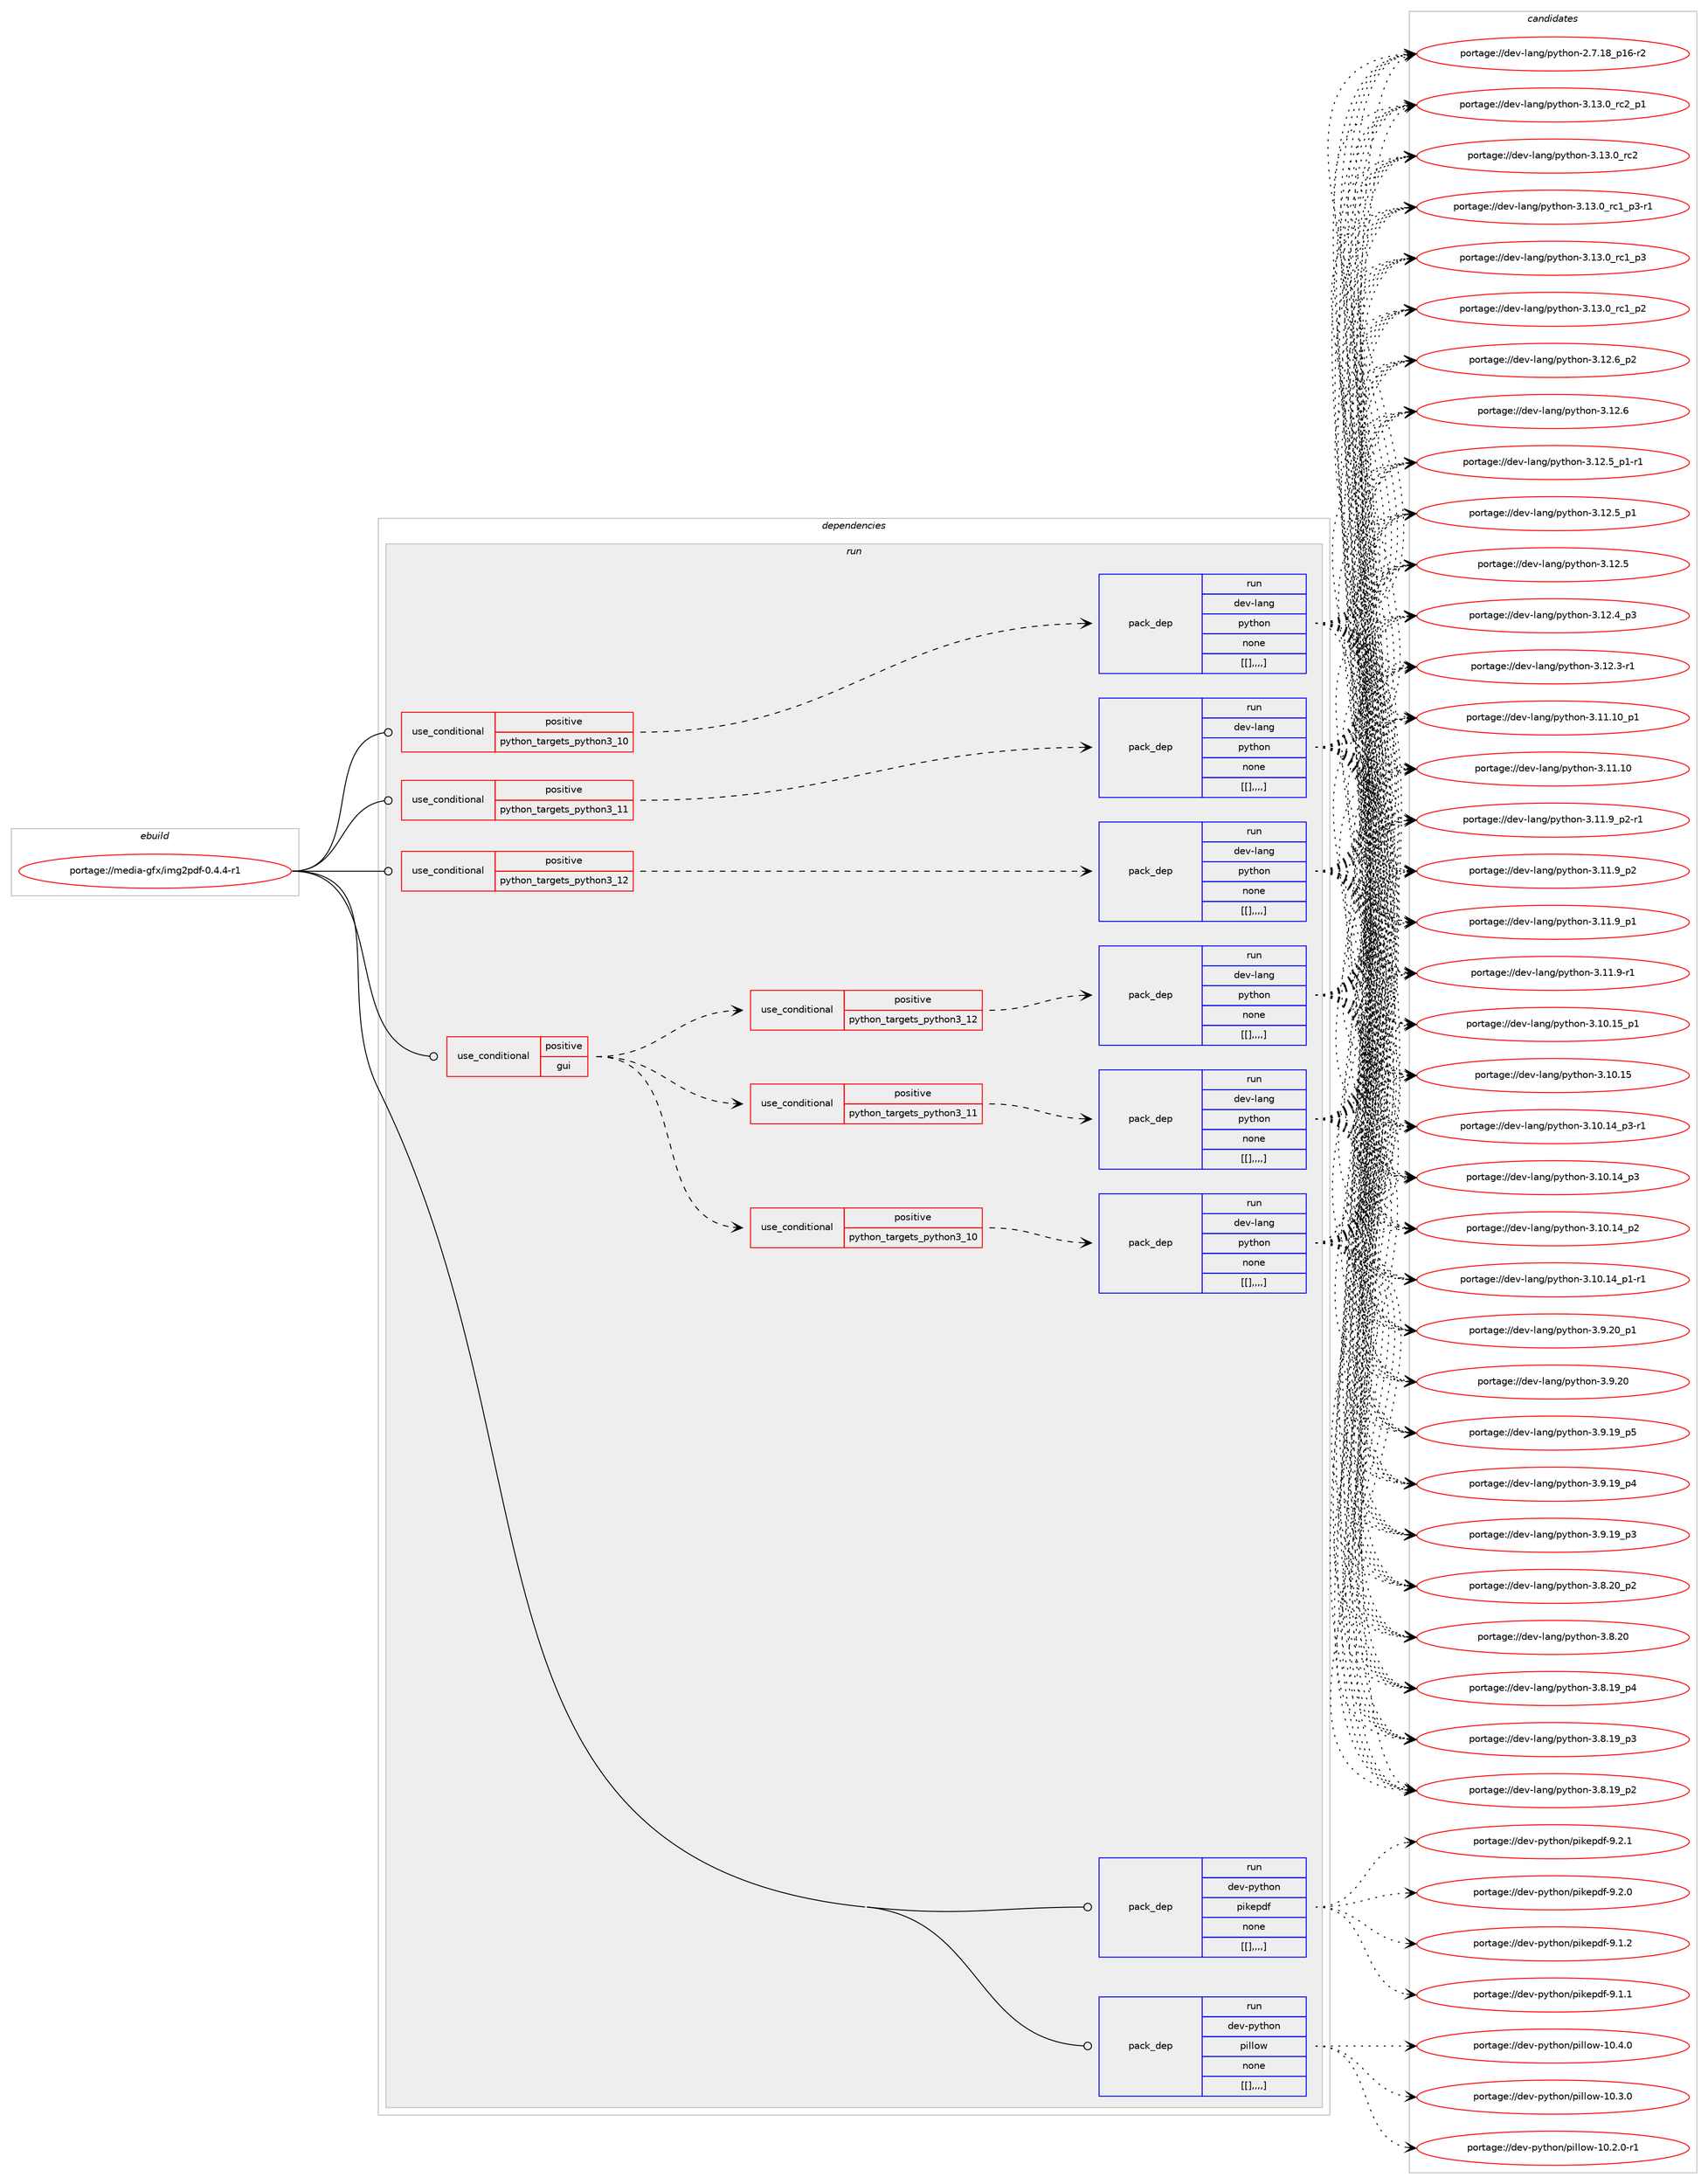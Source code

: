 digraph prolog {

# *************
# Graph options
# *************

newrank=true;
concentrate=true;
compound=true;
graph [rankdir=LR,fontname=Helvetica,fontsize=10,ranksep=1.5];#, ranksep=2.5, nodesep=0.2];
edge  [arrowhead=vee];
node  [fontname=Helvetica,fontsize=10];

# **********
# The ebuild
# **********

subgraph cluster_leftcol {
color=gray;
label=<<i>ebuild</i>>;
id [label="portage://media-gfx/img2pdf-0.4.4-r1", color=red, width=4, href="../media-gfx/img2pdf-0.4.4-r1.svg"];
}

# ****************
# The dependencies
# ****************

subgraph cluster_midcol {
color=gray;
label=<<i>dependencies</i>>;
subgraph cluster_compile {
fillcolor="#eeeeee";
style=filled;
label=<<i>compile</i>>;
}
subgraph cluster_compileandrun {
fillcolor="#eeeeee";
style=filled;
label=<<i>compile and run</i>>;
}
subgraph cluster_run {
fillcolor="#eeeeee";
style=filled;
label=<<i>run</i>>;
subgraph cond76878 {
dependency300859 [label=<<TABLE BORDER="0" CELLBORDER="1" CELLSPACING="0" CELLPADDING="4"><TR><TD ROWSPAN="3" CELLPADDING="10">use_conditional</TD></TR><TR><TD>positive</TD></TR><TR><TD>gui</TD></TR></TABLE>>, shape=none, color=red];
subgraph cond76879 {
dependency300860 [label=<<TABLE BORDER="0" CELLBORDER="1" CELLSPACING="0" CELLPADDING="4"><TR><TD ROWSPAN="3" CELLPADDING="10">use_conditional</TD></TR><TR><TD>positive</TD></TR><TR><TD>python_targets_python3_10</TD></TR></TABLE>>, shape=none, color=red];
subgraph pack221610 {
dependency300861 [label=<<TABLE BORDER="0" CELLBORDER="1" CELLSPACING="0" CELLPADDING="4" WIDTH="220"><TR><TD ROWSPAN="6" CELLPADDING="30">pack_dep</TD></TR><TR><TD WIDTH="110">run</TD></TR><TR><TD>dev-lang</TD></TR><TR><TD>python</TD></TR><TR><TD>none</TD></TR><TR><TD>[[],,,,]</TD></TR></TABLE>>, shape=none, color=blue];
}
dependency300860:e -> dependency300861:w [weight=20,style="dashed",arrowhead="vee"];
}
dependency300859:e -> dependency300860:w [weight=20,style="dashed",arrowhead="vee"];
subgraph cond76880 {
dependency300862 [label=<<TABLE BORDER="0" CELLBORDER="1" CELLSPACING="0" CELLPADDING="4"><TR><TD ROWSPAN="3" CELLPADDING="10">use_conditional</TD></TR><TR><TD>positive</TD></TR><TR><TD>python_targets_python3_11</TD></TR></TABLE>>, shape=none, color=red];
subgraph pack221611 {
dependency300863 [label=<<TABLE BORDER="0" CELLBORDER="1" CELLSPACING="0" CELLPADDING="4" WIDTH="220"><TR><TD ROWSPAN="6" CELLPADDING="30">pack_dep</TD></TR><TR><TD WIDTH="110">run</TD></TR><TR><TD>dev-lang</TD></TR><TR><TD>python</TD></TR><TR><TD>none</TD></TR><TR><TD>[[],,,,]</TD></TR></TABLE>>, shape=none, color=blue];
}
dependency300862:e -> dependency300863:w [weight=20,style="dashed",arrowhead="vee"];
}
dependency300859:e -> dependency300862:w [weight=20,style="dashed",arrowhead="vee"];
subgraph cond76881 {
dependency300864 [label=<<TABLE BORDER="0" CELLBORDER="1" CELLSPACING="0" CELLPADDING="4"><TR><TD ROWSPAN="3" CELLPADDING="10">use_conditional</TD></TR><TR><TD>positive</TD></TR><TR><TD>python_targets_python3_12</TD></TR></TABLE>>, shape=none, color=red];
subgraph pack221612 {
dependency300865 [label=<<TABLE BORDER="0" CELLBORDER="1" CELLSPACING="0" CELLPADDING="4" WIDTH="220"><TR><TD ROWSPAN="6" CELLPADDING="30">pack_dep</TD></TR><TR><TD WIDTH="110">run</TD></TR><TR><TD>dev-lang</TD></TR><TR><TD>python</TD></TR><TR><TD>none</TD></TR><TR><TD>[[],,,,]</TD></TR></TABLE>>, shape=none, color=blue];
}
dependency300864:e -> dependency300865:w [weight=20,style="dashed",arrowhead="vee"];
}
dependency300859:e -> dependency300864:w [weight=20,style="dashed",arrowhead="vee"];
}
id:e -> dependency300859:w [weight=20,style="solid",arrowhead="odot"];
subgraph cond76882 {
dependency300866 [label=<<TABLE BORDER="0" CELLBORDER="1" CELLSPACING="0" CELLPADDING="4"><TR><TD ROWSPAN="3" CELLPADDING="10">use_conditional</TD></TR><TR><TD>positive</TD></TR><TR><TD>python_targets_python3_10</TD></TR></TABLE>>, shape=none, color=red];
subgraph pack221613 {
dependency300867 [label=<<TABLE BORDER="0" CELLBORDER="1" CELLSPACING="0" CELLPADDING="4" WIDTH="220"><TR><TD ROWSPAN="6" CELLPADDING="30">pack_dep</TD></TR><TR><TD WIDTH="110">run</TD></TR><TR><TD>dev-lang</TD></TR><TR><TD>python</TD></TR><TR><TD>none</TD></TR><TR><TD>[[],,,,]</TD></TR></TABLE>>, shape=none, color=blue];
}
dependency300866:e -> dependency300867:w [weight=20,style="dashed",arrowhead="vee"];
}
id:e -> dependency300866:w [weight=20,style="solid",arrowhead="odot"];
subgraph cond76883 {
dependency300868 [label=<<TABLE BORDER="0" CELLBORDER="1" CELLSPACING="0" CELLPADDING="4"><TR><TD ROWSPAN="3" CELLPADDING="10">use_conditional</TD></TR><TR><TD>positive</TD></TR><TR><TD>python_targets_python3_11</TD></TR></TABLE>>, shape=none, color=red];
subgraph pack221614 {
dependency300869 [label=<<TABLE BORDER="0" CELLBORDER="1" CELLSPACING="0" CELLPADDING="4" WIDTH="220"><TR><TD ROWSPAN="6" CELLPADDING="30">pack_dep</TD></TR><TR><TD WIDTH="110">run</TD></TR><TR><TD>dev-lang</TD></TR><TR><TD>python</TD></TR><TR><TD>none</TD></TR><TR><TD>[[],,,,]</TD></TR></TABLE>>, shape=none, color=blue];
}
dependency300868:e -> dependency300869:w [weight=20,style="dashed",arrowhead="vee"];
}
id:e -> dependency300868:w [weight=20,style="solid",arrowhead="odot"];
subgraph cond76884 {
dependency300870 [label=<<TABLE BORDER="0" CELLBORDER="1" CELLSPACING="0" CELLPADDING="4"><TR><TD ROWSPAN="3" CELLPADDING="10">use_conditional</TD></TR><TR><TD>positive</TD></TR><TR><TD>python_targets_python3_12</TD></TR></TABLE>>, shape=none, color=red];
subgraph pack221615 {
dependency300871 [label=<<TABLE BORDER="0" CELLBORDER="1" CELLSPACING="0" CELLPADDING="4" WIDTH="220"><TR><TD ROWSPAN="6" CELLPADDING="30">pack_dep</TD></TR><TR><TD WIDTH="110">run</TD></TR><TR><TD>dev-lang</TD></TR><TR><TD>python</TD></TR><TR><TD>none</TD></TR><TR><TD>[[],,,,]</TD></TR></TABLE>>, shape=none, color=blue];
}
dependency300870:e -> dependency300871:w [weight=20,style="dashed",arrowhead="vee"];
}
id:e -> dependency300870:w [weight=20,style="solid",arrowhead="odot"];
subgraph pack221616 {
dependency300872 [label=<<TABLE BORDER="0" CELLBORDER="1" CELLSPACING="0" CELLPADDING="4" WIDTH="220"><TR><TD ROWSPAN="6" CELLPADDING="30">pack_dep</TD></TR><TR><TD WIDTH="110">run</TD></TR><TR><TD>dev-python</TD></TR><TR><TD>pikepdf</TD></TR><TR><TD>none</TD></TR><TR><TD>[[],,,,]</TD></TR></TABLE>>, shape=none, color=blue];
}
id:e -> dependency300872:w [weight=20,style="solid",arrowhead="odot"];
subgraph pack221617 {
dependency300873 [label=<<TABLE BORDER="0" CELLBORDER="1" CELLSPACING="0" CELLPADDING="4" WIDTH="220"><TR><TD ROWSPAN="6" CELLPADDING="30">pack_dep</TD></TR><TR><TD WIDTH="110">run</TD></TR><TR><TD>dev-python</TD></TR><TR><TD>pillow</TD></TR><TR><TD>none</TD></TR><TR><TD>[[],,,,]</TD></TR></TABLE>>, shape=none, color=blue];
}
id:e -> dependency300873:w [weight=20,style="solid",arrowhead="odot"];
}
}

# **************
# The candidates
# **************

subgraph cluster_choices {
rank=same;
color=gray;
label=<<i>candidates</i>>;

subgraph choice221610 {
color=black;
nodesep=1;
choice100101118451089711010347112121116104111110455146495146489511499509511249 [label="portage://dev-lang/python-3.13.0_rc2_p1", color=red, width=4,href="../dev-lang/python-3.13.0_rc2_p1.svg"];
choice10010111845108971101034711212111610411111045514649514648951149950 [label="portage://dev-lang/python-3.13.0_rc2", color=red, width=4,href="../dev-lang/python-3.13.0_rc2.svg"];
choice1001011184510897110103471121211161041111104551464951464895114994995112514511449 [label="portage://dev-lang/python-3.13.0_rc1_p3-r1", color=red, width=4,href="../dev-lang/python-3.13.0_rc1_p3-r1.svg"];
choice100101118451089711010347112121116104111110455146495146489511499499511251 [label="portage://dev-lang/python-3.13.0_rc1_p3", color=red, width=4,href="../dev-lang/python-3.13.0_rc1_p3.svg"];
choice100101118451089711010347112121116104111110455146495146489511499499511250 [label="portage://dev-lang/python-3.13.0_rc1_p2", color=red, width=4,href="../dev-lang/python-3.13.0_rc1_p2.svg"];
choice100101118451089711010347112121116104111110455146495046549511250 [label="portage://dev-lang/python-3.12.6_p2", color=red, width=4,href="../dev-lang/python-3.12.6_p2.svg"];
choice10010111845108971101034711212111610411111045514649504654 [label="portage://dev-lang/python-3.12.6", color=red, width=4,href="../dev-lang/python-3.12.6.svg"];
choice1001011184510897110103471121211161041111104551464950465395112494511449 [label="portage://dev-lang/python-3.12.5_p1-r1", color=red, width=4,href="../dev-lang/python-3.12.5_p1-r1.svg"];
choice100101118451089711010347112121116104111110455146495046539511249 [label="portage://dev-lang/python-3.12.5_p1", color=red, width=4,href="../dev-lang/python-3.12.5_p1.svg"];
choice10010111845108971101034711212111610411111045514649504653 [label="portage://dev-lang/python-3.12.5", color=red, width=4,href="../dev-lang/python-3.12.5.svg"];
choice100101118451089711010347112121116104111110455146495046529511251 [label="portage://dev-lang/python-3.12.4_p3", color=red, width=4,href="../dev-lang/python-3.12.4_p3.svg"];
choice100101118451089711010347112121116104111110455146495046514511449 [label="portage://dev-lang/python-3.12.3-r1", color=red, width=4,href="../dev-lang/python-3.12.3-r1.svg"];
choice10010111845108971101034711212111610411111045514649494649489511249 [label="portage://dev-lang/python-3.11.10_p1", color=red, width=4,href="../dev-lang/python-3.11.10_p1.svg"];
choice1001011184510897110103471121211161041111104551464949464948 [label="portage://dev-lang/python-3.11.10", color=red, width=4,href="../dev-lang/python-3.11.10.svg"];
choice1001011184510897110103471121211161041111104551464949465795112504511449 [label="portage://dev-lang/python-3.11.9_p2-r1", color=red, width=4,href="../dev-lang/python-3.11.9_p2-r1.svg"];
choice100101118451089711010347112121116104111110455146494946579511250 [label="portage://dev-lang/python-3.11.9_p2", color=red, width=4,href="../dev-lang/python-3.11.9_p2.svg"];
choice100101118451089711010347112121116104111110455146494946579511249 [label="portage://dev-lang/python-3.11.9_p1", color=red, width=4,href="../dev-lang/python-3.11.9_p1.svg"];
choice100101118451089711010347112121116104111110455146494946574511449 [label="portage://dev-lang/python-3.11.9-r1", color=red, width=4,href="../dev-lang/python-3.11.9-r1.svg"];
choice10010111845108971101034711212111610411111045514649484649539511249 [label="portage://dev-lang/python-3.10.15_p1", color=red, width=4,href="../dev-lang/python-3.10.15_p1.svg"];
choice1001011184510897110103471121211161041111104551464948464953 [label="portage://dev-lang/python-3.10.15", color=red, width=4,href="../dev-lang/python-3.10.15.svg"];
choice100101118451089711010347112121116104111110455146494846495295112514511449 [label="portage://dev-lang/python-3.10.14_p3-r1", color=red, width=4,href="../dev-lang/python-3.10.14_p3-r1.svg"];
choice10010111845108971101034711212111610411111045514649484649529511251 [label="portage://dev-lang/python-3.10.14_p3", color=red, width=4,href="../dev-lang/python-3.10.14_p3.svg"];
choice10010111845108971101034711212111610411111045514649484649529511250 [label="portage://dev-lang/python-3.10.14_p2", color=red, width=4,href="../dev-lang/python-3.10.14_p2.svg"];
choice100101118451089711010347112121116104111110455146494846495295112494511449 [label="portage://dev-lang/python-3.10.14_p1-r1", color=red, width=4,href="../dev-lang/python-3.10.14_p1-r1.svg"];
choice100101118451089711010347112121116104111110455146574650489511249 [label="portage://dev-lang/python-3.9.20_p1", color=red, width=4,href="../dev-lang/python-3.9.20_p1.svg"];
choice10010111845108971101034711212111610411111045514657465048 [label="portage://dev-lang/python-3.9.20", color=red, width=4,href="../dev-lang/python-3.9.20.svg"];
choice100101118451089711010347112121116104111110455146574649579511253 [label="portage://dev-lang/python-3.9.19_p5", color=red, width=4,href="../dev-lang/python-3.9.19_p5.svg"];
choice100101118451089711010347112121116104111110455146574649579511252 [label="portage://dev-lang/python-3.9.19_p4", color=red, width=4,href="../dev-lang/python-3.9.19_p4.svg"];
choice100101118451089711010347112121116104111110455146574649579511251 [label="portage://dev-lang/python-3.9.19_p3", color=red, width=4,href="../dev-lang/python-3.9.19_p3.svg"];
choice100101118451089711010347112121116104111110455146564650489511250 [label="portage://dev-lang/python-3.8.20_p2", color=red, width=4,href="../dev-lang/python-3.8.20_p2.svg"];
choice10010111845108971101034711212111610411111045514656465048 [label="portage://dev-lang/python-3.8.20", color=red, width=4,href="../dev-lang/python-3.8.20.svg"];
choice100101118451089711010347112121116104111110455146564649579511252 [label="portage://dev-lang/python-3.8.19_p4", color=red, width=4,href="../dev-lang/python-3.8.19_p4.svg"];
choice100101118451089711010347112121116104111110455146564649579511251 [label="portage://dev-lang/python-3.8.19_p3", color=red, width=4,href="../dev-lang/python-3.8.19_p3.svg"];
choice100101118451089711010347112121116104111110455146564649579511250 [label="portage://dev-lang/python-3.8.19_p2", color=red, width=4,href="../dev-lang/python-3.8.19_p2.svg"];
choice100101118451089711010347112121116104111110455046554649569511249544511450 [label="portage://dev-lang/python-2.7.18_p16-r2", color=red, width=4,href="../dev-lang/python-2.7.18_p16-r2.svg"];
dependency300861:e -> choice100101118451089711010347112121116104111110455146495146489511499509511249:w [style=dotted,weight="100"];
dependency300861:e -> choice10010111845108971101034711212111610411111045514649514648951149950:w [style=dotted,weight="100"];
dependency300861:e -> choice1001011184510897110103471121211161041111104551464951464895114994995112514511449:w [style=dotted,weight="100"];
dependency300861:e -> choice100101118451089711010347112121116104111110455146495146489511499499511251:w [style=dotted,weight="100"];
dependency300861:e -> choice100101118451089711010347112121116104111110455146495146489511499499511250:w [style=dotted,weight="100"];
dependency300861:e -> choice100101118451089711010347112121116104111110455146495046549511250:w [style=dotted,weight="100"];
dependency300861:e -> choice10010111845108971101034711212111610411111045514649504654:w [style=dotted,weight="100"];
dependency300861:e -> choice1001011184510897110103471121211161041111104551464950465395112494511449:w [style=dotted,weight="100"];
dependency300861:e -> choice100101118451089711010347112121116104111110455146495046539511249:w [style=dotted,weight="100"];
dependency300861:e -> choice10010111845108971101034711212111610411111045514649504653:w [style=dotted,weight="100"];
dependency300861:e -> choice100101118451089711010347112121116104111110455146495046529511251:w [style=dotted,weight="100"];
dependency300861:e -> choice100101118451089711010347112121116104111110455146495046514511449:w [style=dotted,weight="100"];
dependency300861:e -> choice10010111845108971101034711212111610411111045514649494649489511249:w [style=dotted,weight="100"];
dependency300861:e -> choice1001011184510897110103471121211161041111104551464949464948:w [style=dotted,weight="100"];
dependency300861:e -> choice1001011184510897110103471121211161041111104551464949465795112504511449:w [style=dotted,weight="100"];
dependency300861:e -> choice100101118451089711010347112121116104111110455146494946579511250:w [style=dotted,weight="100"];
dependency300861:e -> choice100101118451089711010347112121116104111110455146494946579511249:w [style=dotted,weight="100"];
dependency300861:e -> choice100101118451089711010347112121116104111110455146494946574511449:w [style=dotted,weight="100"];
dependency300861:e -> choice10010111845108971101034711212111610411111045514649484649539511249:w [style=dotted,weight="100"];
dependency300861:e -> choice1001011184510897110103471121211161041111104551464948464953:w [style=dotted,weight="100"];
dependency300861:e -> choice100101118451089711010347112121116104111110455146494846495295112514511449:w [style=dotted,weight="100"];
dependency300861:e -> choice10010111845108971101034711212111610411111045514649484649529511251:w [style=dotted,weight="100"];
dependency300861:e -> choice10010111845108971101034711212111610411111045514649484649529511250:w [style=dotted,weight="100"];
dependency300861:e -> choice100101118451089711010347112121116104111110455146494846495295112494511449:w [style=dotted,weight="100"];
dependency300861:e -> choice100101118451089711010347112121116104111110455146574650489511249:w [style=dotted,weight="100"];
dependency300861:e -> choice10010111845108971101034711212111610411111045514657465048:w [style=dotted,weight="100"];
dependency300861:e -> choice100101118451089711010347112121116104111110455146574649579511253:w [style=dotted,weight="100"];
dependency300861:e -> choice100101118451089711010347112121116104111110455146574649579511252:w [style=dotted,weight="100"];
dependency300861:e -> choice100101118451089711010347112121116104111110455146574649579511251:w [style=dotted,weight="100"];
dependency300861:e -> choice100101118451089711010347112121116104111110455146564650489511250:w [style=dotted,weight="100"];
dependency300861:e -> choice10010111845108971101034711212111610411111045514656465048:w [style=dotted,weight="100"];
dependency300861:e -> choice100101118451089711010347112121116104111110455146564649579511252:w [style=dotted,weight="100"];
dependency300861:e -> choice100101118451089711010347112121116104111110455146564649579511251:w [style=dotted,weight="100"];
dependency300861:e -> choice100101118451089711010347112121116104111110455146564649579511250:w [style=dotted,weight="100"];
dependency300861:e -> choice100101118451089711010347112121116104111110455046554649569511249544511450:w [style=dotted,weight="100"];
}
subgraph choice221611 {
color=black;
nodesep=1;
choice100101118451089711010347112121116104111110455146495146489511499509511249 [label="portage://dev-lang/python-3.13.0_rc2_p1", color=red, width=4,href="../dev-lang/python-3.13.0_rc2_p1.svg"];
choice10010111845108971101034711212111610411111045514649514648951149950 [label="portage://dev-lang/python-3.13.0_rc2", color=red, width=4,href="../dev-lang/python-3.13.0_rc2.svg"];
choice1001011184510897110103471121211161041111104551464951464895114994995112514511449 [label="portage://dev-lang/python-3.13.0_rc1_p3-r1", color=red, width=4,href="../dev-lang/python-3.13.0_rc1_p3-r1.svg"];
choice100101118451089711010347112121116104111110455146495146489511499499511251 [label="portage://dev-lang/python-3.13.0_rc1_p3", color=red, width=4,href="../dev-lang/python-3.13.0_rc1_p3.svg"];
choice100101118451089711010347112121116104111110455146495146489511499499511250 [label="portage://dev-lang/python-3.13.0_rc1_p2", color=red, width=4,href="../dev-lang/python-3.13.0_rc1_p2.svg"];
choice100101118451089711010347112121116104111110455146495046549511250 [label="portage://dev-lang/python-3.12.6_p2", color=red, width=4,href="../dev-lang/python-3.12.6_p2.svg"];
choice10010111845108971101034711212111610411111045514649504654 [label="portage://dev-lang/python-3.12.6", color=red, width=4,href="../dev-lang/python-3.12.6.svg"];
choice1001011184510897110103471121211161041111104551464950465395112494511449 [label="portage://dev-lang/python-3.12.5_p1-r1", color=red, width=4,href="../dev-lang/python-3.12.5_p1-r1.svg"];
choice100101118451089711010347112121116104111110455146495046539511249 [label="portage://dev-lang/python-3.12.5_p1", color=red, width=4,href="../dev-lang/python-3.12.5_p1.svg"];
choice10010111845108971101034711212111610411111045514649504653 [label="portage://dev-lang/python-3.12.5", color=red, width=4,href="../dev-lang/python-3.12.5.svg"];
choice100101118451089711010347112121116104111110455146495046529511251 [label="portage://dev-lang/python-3.12.4_p3", color=red, width=4,href="../dev-lang/python-3.12.4_p3.svg"];
choice100101118451089711010347112121116104111110455146495046514511449 [label="portage://dev-lang/python-3.12.3-r1", color=red, width=4,href="../dev-lang/python-3.12.3-r1.svg"];
choice10010111845108971101034711212111610411111045514649494649489511249 [label="portage://dev-lang/python-3.11.10_p1", color=red, width=4,href="../dev-lang/python-3.11.10_p1.svg"];
choice1001011184510897110103471121211161041111104551464949464948 [label="portage://dev-lang/python-3.11.10", color=red, width=4,href="../dev-lang/python-3.11.10.svg"];
choice1001011184510897110103471121211161041111104551464949465795112504511449 [label="portage://dev-lang/python-3.11.9_p2-r1", color=red, width=4,href="../dev-lang/python-3.11.9_p2-r1.svg"];
choice100101118451089711010347112121116104111110455146494946579511250 [label="portage://dev-lang/python-3.11.9_p2", color=red, width=4,href="../dev-lang/python-3.11.9_p2.svg"];
choice100101118451089711010347112121116104111110455146494946579511249 [label="portage://dev-lang/python-3.11.9_p1", color=red, width=4,href="../dev-lang/python-3.11.9_p1.svg"];
choice100101118451089711010347112121116104111110455146494946574511449 [label="portage://dev-lang/python-3.11.9-r1", color=red, width=4,href="../dev-lang/python-3.11.9-r1.svg"];
choice10010111845108971101034711212111610411111045514649484649539511249 [label="portage://dev-lang/python-3.10.15_p1", color=red, width=4,href="../dev-lang/python-3.10.15_p1.svg"];
choice1001011184510897110103471121211161041111104551464948464953 [label="portage://dev-lang/python-3.10.15", color=red, width=4,href="../dev-lang/python-3.10.15.svg"];
choice100101118451089711010347112121116104111110455146494846495295112514511449 [label="portage://dev-lang/python-3.10.14_p3-r1", color=red, width=4,href="../dev-lang/python-3.10.14_p3-r1.svg"];
choice10010111845108971101034711212111610411111045514649484649529511251 [label="portage://dev-lang/python-3.10.14_p3", color=red, width=4,href="../dev-lang/python-3.10.14_p3.svg"];
choice10010111845108971101034711212111610411111045514649484649529511250 [label="portage://dev-lang/python-3.10.14_p2", color=red, width=4,href="../dev-lang/python-3.10.14_p2.svg"];
choice100101118451089711010347112121116104111110455146494846495295112494511449 [label="portage://dev-lang/python-3.10.14_p1-r1", color=red, width=4,href="../dev-lang/python-3.10.14_p1-r1.svg"];
choice100101118451089711010347112121116104111110455146574650489511249 [label="portage://dev-lang/python-3.9.20_p1", color=red, width=4,href="../dev-lang/python-3.9.20_p1.svg"];
choice10010111845108971101034711212111610411111045514657465048 [label="portage://dev-lang/python-3.9.20", color=red, width=4,href="../dev-lang/python-3.9.20.svg"];
choice100101118451089711010347112121116104111110455146574649579511253 [label="portage://dev-lang/python-3.9.19_p5", color=red, width=4,href="../dev-lang/python-3.9.19_p5.svg"];
choice100101118451089711010347112121116104111110455146574649579511252 [label="portage://dev-lang/python-3.9.19_p4", color=red, width=4,href="../dev-lang/python-3.9.19_p4.svg"];
choice100101118451089711010347112121116104111110455146574649579511251 [label="portage://dev-lang/python-3.9.19_p3", color=red, width=4,href="../dev-lang/python-3.9.19_p3.svg"];
choice100101118451089711010347112121116104111110455146564650489511250 [label="portage://dev-lang/python-3.8.20_p2", color=red, width=4,href="../dev-lang/python-3.8.20_p2.svg"];
choice10010111845108971101034711212111610411111045514656465048 [label="portage://dev-lang/python-3.8.20", color=red, width=4,href="../dev-lang/python-3.8.20.svg"];
choice100101118451089711010347112121116104111110455146564649579511252 [label="portage://dev-lang/python-3.8.19_p4", color=red, width=4,href="../dev-lang/python-3.8.19_p4.svg"];
choice100101118451089711010347112121116104111110455146564649579511251 [label="portage://dev-lang/python-3.8.19_p3", color=red, width=4,href="../dev-lang/python-3.8.19_p3.svg"];
choice100101118451089711010347112121116104111110455146564649579511250 [label="portage://dev-lang/python-3.8.19_p2", color=red, width=4,href="../dev-lang/python-3.8.19_p2.svg"];
choice100101118451089711010347112121116104111110455046554649569511249544511450 [label="portage://dev-lang/python-2.7.18_p16-r2", color=red, width=4,href="../dev-lang/python-2.7.18_p16-r2.svg"];
dependency300863:e -> choice100101118451089711010347112121116104111110455146495146489511499509511249:w [style=dotted,weight="100"];
dependency300863:e -> choice10010111845108971101034711212111610411111045514649514648951149950:w [style=dotted,weight="100"];
dependency300863:e -> choice1001011184510897110103471121211161041111104551464951464895114994995112514511449:w [style=dotted,weight="100"];
dependency300863:e -> choice100101118451089711010347112121116104111110455146495146489511499499511251:w [style=dotted,weight="100"];
dependency300863:e -> choice100101118451089711010347112121116104111110455146495146489511499499511250:w [style=dotted,weight="100"];
dependency300863:e -> choice100101118451089711010347112121116104111110455146495046549511250:w [style=dotted,weight="100"];
dependency300863:e -> choice10010111845108971101034711212111610411111045514649504654:w [style=dotted,weight="100"];
dependency300863:e -> choice1001011184510897110103471121211161041111104551464950465395112494511449:w [style=dotted,weight="100"];
dependency300863:e -> choice100101118451089711010347112121116104111110455146495046539511249:w [style=dotted,weight="100"];
dependency300863:e -> choice10010111845108971101034711212111610411111045514649504653:w [style=dotted,weight="100"];
dependency300863:e -> choice100101118451089711010347112121116104111110455146495046529511251:w [style=dotted,weight="100"];
dependency300863:e -> choice100101118451089711010347112121116104111110455146495046514511449:w [style=dotted,weight="100"];
dependency300863:e -> choice10010111845108971101034711212111610411111045514649494649489511249:w [style=dotted,weight="100"];
dependency300863:e -> choice1001011184510897110103471121211161041111104551464949464948:w [style=dotted,weight="100"];
dependency300863:e -> choice1001011184510897110103471121211161041111104551464949465795112504511449:w [style=dotted,weight="100"];
dependency300863:e -> choice100101118451089711010347112121116104111110455146494946579511250:w [style=dotted,weight="100"];
dependency300863:e -> choice100101118451089711010347112121116104111110455146494946579511249:w [style=dotted,weight="100"];
dependency300863:e -> choice100101118451089711010347112121116104111110455146494946574511449:w [style=dotted,weight="100"];
dependency300863:e -> choice10010111845108971101034711212111610411111045514649484649539511249:w [style=dotted,weight="100"];
dependency300863:e -> choice1001011184510897110103471121211161041111104551464948464953:w [style=dotted,weight="100"];
dependency300863:e -> choice100101118451089711010347112121116104111110455146494846495295112514511449:w [style=dotted,weight="100"];
dependency300863:e -> choice10010111845108971101034711212111610411111045514649484649529511251:w [style=dotted,weight="100"];
dependency300863:e -> choice10010111845108971101034711212111610411111045514649484649529511250:w [style=dotted,weight="100"];
dependency300863:e -> choice100101118451089711010347112121116104111110455146494846495295112494511449:w [style=dotted,weight="100"];
dependency300863:e -> choice100101118451089711010347112121116104111110455146574650489511249:w [style=dotted,weight="100"];
dependency300863:e -> choice10010111845108971101034711212111610411111045514657465048:w [style=dotted,weight="100"];
dependency300863:e -> choice100101118451089711010347112121116104111110455146574649579511253:w [style=dotted,weight="100"];
dependency300863:e -> choice100101118451089711010347112121116104111110455146574649579511252:w [style=dotted,weight="100"];
dependency300863:e -> choice100101118451089711010347112121116104111110455146574649579511251:w [style=dotted,weight="100"];
dependency300863:e -> choice100101118451089711010347112121116104111110455146564650489511250:w [style=dotted,weight="100"];
dependency300863:e -> choice10010111845108971101034711212111610411111045514656465048:w [style=dotted,weight="100"];
dependency300863:e -> choice100101118451089711010347112121116104111110455146564649579511252:w [style=dotted,weight="100"];
dependency300863:e -> choice100101118451089711010347112121116104111110455146564649579511251:w [style=dotted,weight="100"];
dependency300863:e -> choice100101118451089711010347112121116104111110455146564649579511250:w [style=dotted,weight="100"];
dependency300863:e -> choice100101118451089711010347112121116104111110455046554649569511249544511450:w [style=dotted,weight="100"];
}
subgraph choice221612 {
color=black;
nodesep=1;
choice100101118451089711010347112121116104111110455146495146489511499509511249 [label="portage://dev-lang/python-3.13.0_rc2_p1", color=red, width=4,href="../dev-lang/python-3.13.0_rc2_p1.svg"];
choice10010111845108971101034711212111610411111045514649514648951149950 [label="portage://dev-lang/python-3.13.0_rc2", color=red, width=4,href="../dev-lang/python-3.13.0_rc2.svg"];
choice1001011184510897110103471121211161041111104551464951464895114994995112514511449 [label="portage://dev-lang/python-3.13.0_rc1_p3-r1", color=red, width=4,href="../dev-lang/python-3.13.0_rc1_p3-r1.svg"];
choice100101118451089711010347112121116104111110455146495146489511499499511251 [label="portage://dev-lang/python-3.13.0_rc1_p3", color=red, width=4,href="../dev-lang/python-3.13.0_rc1_p3.svg"];
choice100101118451089711010347112121116104111110455146495146489511499499511250 [label="portage://dev-lang/python-3.13.0_rc1_p2", color=red, width=4,href="../dev-lang/python-3.13.0_rc1_p2.svg"];
choice100101118451089711010347112121116104111110455146495046549511250 [label="portage://dev-lang/python-3.12.6_p2", color=red, width=4,href="../dev-lang/python-3.12.6_p2.svg"];
choice10010111845108971101034711212111610411111045514649504654 [label="portage://dev-lang/python-3.12.6", color=red, width=4,href="../dev-lang/python-3.12.6.svg"];
choice1001011184510897110103471121211161041111104551464950465395112494511449 [label="portage://dev-lang/python-3.12.5_p1-r1", color=red, width=4,href="../dev-lang/python-3.12.5_p1-r1.svg"];
choice100101118451089711010347112121116104111110455146495046539511249 [label="portage://dev-lang/python-3.12.5_p1", color=red, width=4,href="../dev-lang/python-3.12.5_p1.svg"];
choice10010111845108971101034711212111610411111045514649504653 [label="portage://dev-lang/python-3.12.5", color=red, width=4,href="../dev-lang/python-3.12.5.svg"];
choice100101118451089711010347112121116104111110455146495046529511251 [label="portage://dev-lang/python-3.12.4_p3", color=red, width=4,href="../dev-lang/python-3.12.4_p3.svg"];
choice100101118451089711010347112121116104111110455146495046514511449 [label="portage://dev-lang/python-3.12.3-r1", color=red, width=4,href="../dev-lang/python-3.12.3-r1.svg"];
choice10010111845108971101034711212111610411111045514649494649489511249 [label="portage://dev-lang/python-3.11.10_p1", color=red, width=4,href="../dev-lang/python-3.11.10_p1.svg"];
choice1001011184510897110103471121211161041111104551464949464948 [label="portage://dev-lang/python-3.11.10", color=red, width=4,href="../dev-lang/python-3.11.10.svg"];
choice1001011184510897110103471121211161041111104551464949465795112504511449 [label="portage://dev-lang/python-3.11.9_p2-r1", color=red, width=4,href="../dev-lang/python-3.11.9_p2-r1.svg"];
choice100101118451089711010347112121116104111110455146494946579511250 [label="portage://dev-lang/python-3.11.9_p2", color=red, width=4,href="../dev-lang/python-3.11.9_p2.svg"];
choice100101118451089711010347112121116104111110455146494946579511249 [label="portage://dev-lang/python-3.11.9_p1", color=red, width=4,href="../dev-lang/python-3.11.9_p1.svg"];
choice100101118451089711010347112121116104111110455146494946574511449 [label="portage://dev-lang/python-3.11.9-r1", color=red, width=4,href="../dev-lang/python-3.11.9-r1.svg"];
choice10010111845108971101034711212111610411111045514649484649539511249 [label="portage://dev-lang/python-3.10.15_p1", color=red, width=4,href="../dev-lang/python-3.10.15_p1.svg"];
choice1001011184510897110103471121211161041111104551464948464953 [label="portage://dev-lang/python-3.10.15", color=red, width=4,href="../dev-lang/python-3.10.15.svg"];
choice100101118451089711010347112121116104111110455146494846495295112514511449 [label="portage://dev-lang/python-3.10.14_p3-r1", color=red, width=4,href="../dev-lang/python-3.10.14_p3-r1.svg"];
choice10010111845108971101034711212111610411111045514649484649529511251 [label="portage://dev-lang/python-3.10.14_p3", color=red, width=4,href="../dev-lang/python-3.10.14_p3.svg"];
choice10010111845108971101034711212111610411111045514649484649529511250 [label="portage://dev-lang/python-3.10.14_p2", color=red, width=4,href="../dev-lang/python-3.10.14_p2.svg"];
choice100101118451089711010347112121116104111110455146494846495295112494511449 [label="portage://dev-lang/python-3.10.14_p1-r1", color=red, width=4,href="../dev-lang/python-3.10.14_p1-r1.svg"];
choice100101118451089711010347112121116104111110455146574650489511249 [label="portage://dev-lang/python-3.9.20_p1", color=red, width=4,href="../dev-lang/python-3.9.20_p1.svg"];
choice10010111845108971101034711212111610411111045514657465048 [label="portage://dev-lang/python-3.9.20", color=red, width=4,href="../dev-lang/python-3.9.20.svg"];
choice100101118451089711010347112121116104111110455146574649579511253 [label="portage://dev-lang/python-3.9.19_p5", color=red, width=4,href="../dev-lang/python-3.9.19_p5.svg"];
choice100101118451089711010347112121116104111110455146574649579511252 [label="portage://dev-lang/python-3.9.19_p4", color=red, width=4,href="../dev-lang/python-3.9.19_p4.svg"];
choice100101118451089711010347112121116104111110455146574649579511251 [label="portage://dev-lang/python-3.9.19_p3", color=red, width=4,href="../dev-lang/python-3.9.19_p3.svg"];
choice100101118451089711010347112121116104111110455146564650489511250 [label="portage://dev-lang/python-3.8.20_p2", color=red, width=4,href="../dev-lang/python-3.8.20_p2.svg"];
choice10010111845108971101034711212111610411111045514656465048 [label="portage://dev-lang/python-3.8.20", color=red, width=4,href="../dev-lang/python-3.8.20.svg"];
choice100101118451089711010347112121116104111110455146564649579511252 [label="portage://dev-lang/python-3.8.19_p4", color=red, width=4,href="../dev-lang/python-3.8.19_p4.svg"];
choice100101118451089711010347112121116104111110455146564649579511251 [label="portage://dev-lang/python-3.8.19_p3", color=red, width=4,href="../dev-lang/python-3.8.19_p3.svg"];
choice100101118451089711010347112121116104111110455146564649579511250 [label="portage://dev-lang/python-3.8.19_p2", color=red, width=4,href="../dev-lang/python-3.8.19_p2.svg"];
choice100101118451089711010347112121116104111110455046554649569511249544511450 [label="portage://dev-lang/python-2.7.18_p16-r2", color=red, width=4,href="../dev-lang/python-2.7.18_p16-r2.svg"];
dependency300865:e -> choice100101118451089711010347112121116104111110455146495146489511499509511249:w [style=dotted,weight="100"];
dependency300865:e -> choice10010111845108971101034711212111610411111045514649514648951149950:w [style=dotted,weight="100"];
dependency300865:e -> choice1001011184510897110103471121211161041111104551464951464895114994995112514511449:w [style=dotted,weight="100"];
dependency300865:e -> choice100101118451089711010347112121116104111110455146495146489511499499511251:w [style=dotted,weight="100"];
dependency300865:e -> choice100101118451089711010347112121116104111110455146495146489511499499511250:w [style=dotted,weight="100"];
dependency300865:e -> choice100101118451089711010347112121116104111110455146495046549511250:w [style=dotted,weight="100"];
dependency300865:e -> choice10010111845108971101034711212111610411111045514649504654:w [style=dotted,weight="100"];
dependency300865:e -> choice1001011184510897110103471121211161041111104551464950465395112494511449:w [style=dotted,weight="100"];
dependency300865:e -> choice100101118451089711010347112121116104111110455146495046539511249:w [style=dotted,weight="100"];
dependency300865:e -> choice10010111845108971101034711212111610411111045514649504653:w [style=dotted,weight="100"];
dependency300865:e -> choice100101118451089711010347112121116104111110455146495046529511251:w [style=dotted,weight="100"];
dependency300865:e -> choice100101118451089711010347112121116104111110455146495046514511449:w [style=dotted,weight="100"];
dependency300865:e -> choice10010111845108971101034711212111610411111045514649494649489511249:w [style=dotted,weight="100"];
dependency300865:e -> choice1001011184510897110103471121211161041111104551464949464948:w [style=dotted,weight="100"];
dependency300865:e -> choice1001011184510897110103471121211161041111104551464949465795112504511449:w [style=dotted,weight="100"];
dependency300865:e -> choice100101118451089711010347112121116104111110455146494946579511250:w [style=dotted,weight="100"];
dependency300865:e -> choice100101118451089711010347112121116104111110455146494946579511249:w [style=dotted,weight="100"];
dependency300865:e -> choice100101118451089711010347112121116104111110455146494946574511449:w [style=dotted,weight="100"];
dependency300865:e -> choice10010111845108971101034711212111610411111045514649484649539511249:w [style=dotted,weight="100"];
dependency300865:e -> choice1001011184510897110103471121211161041111104551464948464953:w [style=dotted,weight="100"];
dependency300865:e -> choice100101118451089711010347112121116104111110455146494846495295112514511449:w [style=dotted,weight="100"];
dependency300865:e -> choice10010111845108971101034711212111610411111045514649484649529511251:w [style=dotted,weight="100"];
dependency300865:e -> choice10010111845108971101034711212111610411111045514649484649529511250:w [style=dotted,weight="100"];
dependency300865:e -> choice100101118451089711010347112121116104111110455146494846495295112494511449:w [style=dotted,weight="100"];
dependency300865:e -> choice100101118451089711010347112121116104111110455146574650489511249:w [style=dotted,weight="100"];
dependency300865:e -> choice10010111845108971101034711212111610411111045514657465048:w [style=dotted,weight="100"];
dependency300865:e -> choice100101118451089711010347112121116104111110455146574649579511253:w [style=dotted,weight="100"];
dependency300865:e -> choice100101118451089711010347112121116104111110455146574649579511252:w [style=dotted,weight="100"];
dependency300865:e -> choice100101118451089711010347112121116104111110455146574649579511251:w [style=dotted,weight="100"];
dependency300865:e -> choice100101118451089711010347112121116104111110455146564650489511250:w [style=dotted,weight="100"];
dependency300865:e -> choice10010111845108971101034711212111610411111045514656465048:w [style=dotted,weight="100"];
dependency300865:e -> choice100101118451089711010347112121116104111110455146564649579511252:w [style=dotted,weight="100"];
dependency300865:e -> choice100101118451089711010347112121116104111110455146564649579511251:w [style=dotted,weight="100"];
dependency300865:e -> choice100101118451089711010347112121116104111110455146564649579511250:w [style=dotted,weight="100"];
dependency300865:e -> choice100101118451089711010347112121116104111110455046554649569511249544511450:w [style=dotted,weight="100"];
}
subgraph choice221613 {
color=black;
nodesep=1;
choice100101118451089711010347112121116104111110455146495146489511499509511249 [label="portage://dev-lang/python-3.13.0_rc2_p1", color=red, width=4,href="../dev-lang/python-3.13.0_rc2_p1.svg"];
choice10010111845108971101034711212111610411111045514649514648951149950 [label="portage://dev-lang/python-3.13.0_rc2", color=red, width=4,href="../dev-lang/python-3.13.0_rc2.svg"];
choice1001011184510897110103471121211161041111104551464951464895114994995112514511449 [label="portage://dev-lang/python-3.13.0_rc1_p3-r1", color=red, width=4,href="../dev-lang/python-3.13.0_rc1_p3-r1.svg"];
choice100101118451089711010347112121116104111110455146495146489511499499511251 [label="portage://dev-lang/python-3.13.0_rc1_p3", color=red, width=4,href="../dev-lang/python-3.13.0_rc1_p3.svg"];
choice100101118451089711010347112121116104111110455146495146489511499499511250 [label="portage://dev-lang/python-3.13.0_rc1_p2", color=red, width=4,href="../dev-lang/python-3.13.0_rc1_p2.svg"];
choice100101118451089711010347112121116104111110455146495046549511250 [label="portage://dev-lang/python-3.12.6_p2", color=red, width=4,href="../dev-lang/python-3.12.6_p2.svg"];
choice10010111845108971101034711212111610411111045514649504654 [label="portage://dev-lang/python-3.12.6", color=red, width=4,href="../dev-lang/python-3.12.6.svg"];
choice1001011184510897110103471121211161041111104551464950465395112494511449 [label="portage://dev-lang/python-3.12.5_p1-r1", color=red, width=4,href="../dev-lang/python-3.12.5_p1-r1.svg"];
choice100101118451089711010347112121116104111110455146495046539511249 [label="portage://dev-lang/python-3.12.5_p1", color=red, width=4,href="../dev-lang/python-3.12.5_p1.svg"];
choice10010111845108971101034711212111610411111045514649504653 [label="portage://dev-lang/python-3.12.5", color=red, width=4,href="../dev-lang/python-3.12.5.svg"];
choice100101118451089711010347112121116104111110455146495046529511251 [label="portage://dev-lang/python-3.12.4_p3", color=red, width=4,href="../dev-lang/python-3.12.4_p3.svg"];
choice100101118451089711010347112121116104111110455146495046514511449 [label="portage://dev-lang/python-3.12.3-r1", color=red, width=4,href="../dev-lang/python-3.12.3-r1.svg"];
choice10010111845108971101034711212111610411111045514649494649489511249 [label="portage://dev-lang/python-3.11.10_p1", color=red, width=4,href="../dev-lang/python-3.11.10_p1.svg"];
choice1001011184510897110103471121211161041111104551464949464948 [label="portage://dev-lang/python-3.11.10", color=red, width=4,href="../dev-lang/python-3.11.10.svg"];
choice1001011184510897110103471121211161041111104551464949465795112504511449 [label="portage://dev-lang/python-3.11.9_p2-r1", color=red, width=4,href="../dev-lang/python-3.11.9_p2-r1.svg"];
choice100101118451089711010347112121116104111110455146494946579511250 [label="portage://dev-lang/python-3.11.9_p2", color=red, width=4,href="../dev-lang/python-3.11.9_p2.svg"];
choice100101118451089711010347112121116104111110455146494946579511249 [label="portage://dev-lang/python-3.11.9_p1", color=red, width=4,href="../dev-lang/python-3.11.9_p1.svg"];
choice100101118451089711010347112121116104111110455146494946574511449 [label="portage://dev-lang/python-3.11.9-r1", color=red, width=4,href="../dev-lang/python-3.11.9-r1.svg"];
choice10010111845108971101034711212111610411111045514649484649539511249 [label="portage://dev-lang/python-3.10.15_p1", color=red, width=4,href="../dev-lang/python-3.10.15_p1.svg"];
choice1001011184510897110103471121211161041111104551464948464953 [label="portage://dev-lang/python-3.10.15", color=red, width=4,href="../dev-lang/python-3.10.15.svg"];
choice100101118451089711010347112121116104111110455146494846495295112514511449 [label="portage://dev-lang/python-3.10.14_p3-r1", color=red, width=4,href="../dev-lang/python-3.10.14_p3-r1.svg"];
choice10010111845108971101034711212111610411111045514649484649529511251 [label="portage://dev-lang/python-3.10.14_p3", color=red, width=4,href="../dev-lang/python-3.10.14_p3.svg"];
choice10010111845108971101034711212111610411111045514649484649529511250 [label="portage://dev-lang/python-3.10.14_p2", color=red, width=4,href="../dev-lang/python-3.10.14_p2.svg"];
choice100101118451089711010347112121116104111110455146494846495295112494511449 [label="portage://dev-lang/python-3.10.14_p1-r1", color=red, width=4,href="../dev-lang/python-3.10.14_p1-r1.svg"];
choice100101118451089711010347112121116104111110455146574650489511249 [label="portage://dev-lang/python-3.9.20_p1", color=red, width=4,href="../dev-lang/python-3.9.20_p1.svg"];
choice10010111845108971101034711212111610411111045514657465048 [label="portage://dev-lang/python-3.9.20", color=red, width=4,href="../dev-lang/python-3.9.20.svg"];
choice100101118451089711010347112121116104111110455146574649579511253 [label="portage://dev-lang/python-3.9.19_p5", color=red, width=4,href="../dev-lang/python-3.9.19_p5.svg"];
choice100101118451089711010347112121116104111110455146574649579511252 [label="portage://dev-lang/python-3.9.19_p4", color=red, width=4,href="../dev-lang/python-3.9.19_p4.svg"];
choice100101118451089711010347112121116104111110455146574649579511251 [label="portage://dev-lang/python-3.9.19_p3", color=red, width=4,href="../dev-lang/python-3.9.19_p3.svg"];
choice100101118451089711010347112121116104111110455146564650489511250 [label="portage://dev-lang/python-3.8.20_p2", color=red, width=4,href="../dev-lang/python-3.8.20_p2.svg"];
choice10010111845108971101034711212111610411111045514656465048 [label="portage://dev-lang/python-3.8.20", color=red, width=4,href="../dev-lang/python-3.8.20.svg"];
choice100101118451089711010347112121116104111110455146564649579511252 [label="portage://dev-lang/python-3.8.19_p4", color=red, width=4,href="../dev-lang/python-3.8.19_p4.svg"];
choice100101118451089711010347112121116104111110455146564649579511251 [label="portage://dev-lang/python-3.8.19_p3", color=red, width=4,href="../dev-lang/python-3.8.19_p3.svg"];
choice100101118451089711010347112121116104111110455146564649579511250 [label="portage://dev-lang/python-3.8.19_p2", color=red, width=4,href="../dev-lang/python-3.8.19_p2.svg"];
choice100101118451089711010347112121116104111110455046554649569511249544511450 [label="portage://dev-lang/python-2.7.18_p16-r2", color=red, width=4,href="../dev-lang/python-2.7.18_p16-r2.svg"];
dependency300867:e -> choice100101118451089711010347112121116104111110455146495146489511499509511249:w [style=dotted,weight="100"];
dependency300867:e -> choice10010111845108971101034711212111610411111045514649514648951149950:w [style=dotted,weight="100"];
dependency300867:e -> choice1001011184510897110103471121211161041111104551464951464895114994995112514511449:w [style=dotted,weight="100"];
dependency300867:e -> choice100101118451089711010347112121116104111110455146495146489511499499511251:w [style=dotted,weight="100"];
dependency300867:e -> choice100101118451089711010347112121116104111110455146495146489511499499511250:w [style=dotted,weight="100"];
dependency300867:e -> choice100101118451089711010347112121116104111110455146495046549511250:w [style=dotted,weight="100"];
dependency300867:e -> choice10010111845108971101034711212111610411111045514649504654:w [style=dotted,weight="100"];
dependency300867:e -> choice1001011184510897110103471121211161041111104551464950465395112494511449:w [style=dotted,weight="100"];
dependency300867:e -> choice100101118451089711010347112121116104111110455146495046539511249:w [style=dotted,weight="100"];
dependency300867:e -> choice10010111845108971101034711212111610411111045514649504653:w [style=dotted,weight="100"];
dependency300867:e -> choice100101118451089711010347112121116104111110455146495046529511251:w [style=dotted,weight="100"];
dependency300867:e -> choice100101118451089711010347112121116104111110455146495046514511449:w [style=dotted,weight="100"];
dependency300867:e -> choice10010111845108971101034711212111610411111045514649494649489511249:w [style=dotted,weight="100"];
dependency300867:e -> choice1001011184510897110103471121211161041111104551464949464948:w [style=dotted,weight="100"];
dependency300867:e -> choice1001011184510897110103471121211161041111104551464949465795112504511449:w [style=dotted,weight="100"];
dependency300867:e -> choice100101118451089711010347112121116104111110455146494946579511250:w [style=dotted,weight="100"];
dependency300867:e -> choice100101118451089711010347112121116104111110455146494946579511249:w [style=dotted,weight="100"];
dependency300867:e -> choice100101118451089711010347112121116104111110455146494946574511449:w [style=dotted,weight="100"];
dependency300867:e -> choice10010111845108971101034711212111610411111045514649484649539511249:w [style=dotted,weight="100"];
dependency300867:e -> choice1001011184510897110103471121211161041111104551464948464953:w [style=dotted,weight="100"];
dependency300867:e -> choice100101118451089711010347112121116104111110455146494846495295112514511449:w [style=dotted,weight="100"];
dependency300867:e -> choice10010111845108971101034711212111610411111045514649484649529511251:w [style=dotted,weight="100"];
dependency300867:e -> choice10010111845108971101034711212111610411111045514649484649529511250:w [style=dotted,weight="100"];
dependency300867:e -> choice100101118451089711010347112121116104111110455146494846495295112494511449:w [style=dotted,weight="100"];
dependency300867:e -> choice100101118451089711010347112121116104111110455146574650489511249:w [style=dotted,weight="100"];
dependency300867:e -> choice10010111845108971101034711212111610411111045514657465048:w [style=dotted,weight="100"];
dependency300867:e -> choice100101118451089711010347112121116104111110455146574649579511253:w [style=dotted,weight="100"];
dependency300867:e -> choice100101118451089711010347112121116104111110455146574649579511252:w [style=dotted,weight="100"];
dependency300867:e -> choice100101118451089711010347112121116104111110455146574649579511251:w [style=dotted,weight="100"];
dependency300867:e -> choice100101118451089711010347112121116104111110455146564650489511250:w [style=dotted,weight="100"];
dependency300867:e -> choice10010111845108971101034711212111610411111045514656465048:w [style=dotted,weight="100"];
dependency300867:e -> choice100101118451089711010347112121116104111110455146564649579511252:w [style=dotted,weight="100"];
dependency300867:e -> choice100101118451089711010347112121116104111110455146564649579511251:w [style=dotted,weight="100"];
dependency300867:e -> choice100101118451089711010347112121116104111110455146564649579511250:w [style=dotted,weight="100"];
dependency300867:e -> choice100101118451089711010347112121116104111110455046554649569511249544511450:w [style=dotted,weight="100"];
}
subgraph choice221614 {
color=black;
nodesep=1;
choice100101118451089711010347112121116104111110455146495146489511499509511249 [label="portage://dev-lang/python-3.13.0_rc2_p1", color=red, width=4,href="../dev-lang/python-3.13.0_rc2_p1.svg"];
choice10010111845108971101034711212111610411111045514649514648951149950 [label="portage://dev-lang/python-3.13.0_rc2", color=red, width=4,href="../dev-lang/python-3.13.0_rc2.svg"];
choice1001011184510897110103471121211161041111104551464951464895114994995112514511449 [label="portage://dev-lang/python-3.13.0_rc1_p3-r1", color=red, width=4,href="../dev-lang/python-3.13.0_rc1_p3-r1.svg"];
choice100101118451089711010347112121116104111110455146495146489511499499511251 [label="portage://dev-lang/python-3.13.0_rc1_p3", color=red, width=4,href="../dev-lang/python-3.13.0_rc1_p3.svg"];
choice100101118451089711010347112121116104111110455146495146489511499499511250 [label="portage://dev-lang/python-3.13.0_rc1_p2", color=red, width=4,href="../dev-lang/python-3.13.0_rc1_p2.svg"];
choice100101118451089711010347112121116104111110455146495046549511250 [label="portage://dev-lang/python-3.12.6_p2", color=red, width=4,href="../dev-lang/python-3.12.6_p2.svg"];
choice10010111845108971101034711212111610411111045514649504654 [label="portage://dev-lang/python-3.12.6", color=red, width=4,href="../dev-lang/python-3.12.6.svg"];
choice1001011184510897110103471121211161041111104551464950465395112494511449 [label="portage://dev-lang/python-3.12.5_p1-r1", color=red, width=4,href="../dev-lang/python-3.12.5_p1-r1.svg"];
choice100101118451089711010347112121116104111110455146495046539511249 [label="portage://dev-lang/python-3.12.5_p1", color=red, width=4,href="../dev-lang/python-3.12.5_p1.svg"];
choice10010111845108971101034711212111610411111045514649504653 [label="portage://dev-lang/python-3.12.5", color=red, width=4,href="../dev-lang/python-3.12.5.svg"];
choice100101118451089711010347112121116104111110455146495046529511251 [label="portage://dev-lang/python-3.12.4_p3", color=red, width=4,href="../dev-lang/python-3.12.4_p3.svg"];
choice100101118451089711010347112121116104111110455146495046514511449 [label="portage://dev-lang/python-3.12.3-r1", color=red, width=4,href="../dev-lang/python-3.12.3-r1.svg"];
choice10010111845108971101034711212111610411111045514649494649489511249 [label="portage://dev-lang/python-3.11.10_p1", color=red, width=4,href="../dev-lang/python-3.11.10_p1.svg"];
choice1001011184510897110103471121211161041111104551464949464948 [label="portage://dev-lang/python-3.11.10", color=red, width=4,href="../dev-lang/python-3.11.10.svg"];
choice1001011184510897110103471121211161041111104551464949465795112504511449 [label="portage://dev-lang/python-3.11.9_p2-r1", color=red, width=4,href="../dev-lang/python-3.11.9_p2-r1.svg"];
choice100101118451089711010347112121116104111110455146494946579511250 [label="portage://dev-lang/python-3.11.9_p2", color=red, width=4,href="../dev-lang/python-3.11.9_p2.svg"];
choice100101118451089711010347112121116104111110455146494946579511249 [label="portage://dev-lang/python-3.11.9_p1", color=red, width=4,href="../dev-lang/python-3.11.9_p1.svg"];
choice100101118451089711010347112121116104111110455146494946574511449 [label="portage://dev-lang/python-3.11.9-r1", color=red, width=4,href="../dev-lang/python-3.11.9-r1.svg"];
choice10010111845108971101034711212111610411111045514649484649539511249 [label="portage://dev-lang/python-3.10.15_p1", color=red, width=4,href="../dev-lang/python-3.10.15_p1.svg"];
choice1001011184510897110103471121211161041111104551464948464953 [label="portage://dev-lang/python-3.10.15", color=red, width=4,href="../dev-lang/python-3.10.15.svg"];
choice100101118451089711010347112121116104111110455146494846495295112514511449 [label="portage://dev-lang/python-3.10.14_p3-r1", color=red, width=4,href="../dev-lang/python-3.10.14_p3-r1.svg"];
choice10010111845108971101034711212111610411111045514649484649529511251 [label="portage://dev-lang/python-3.10.14_p3", color=red, width=4,href="../dev-lang/python-3.10.14_p3.svg"];
choice10010111845108971101034711212111610411111045514649484649529511250 [label="portage://dev-lang/python-3.10.14_p2", color=red, width=4,href="../dev-lang/python-3.10.14_p2.svg"];
choice100101118451089711010347112121116104111110455146494846495295112494511449 [label="portage://dev-lang/python-3.10.14_p1-r1", color=red, width=4,href="../dev-lang/python-3.10.14_p1-r1.svg"];
choice100101118451089711010347112121116104111110455146574650489511249 [label="portage://dev-lang/python-3.9.20_p1", color=red, width=4,href="../dev-lang/python-3.9.20_p1.svg"];
choice10010111845108971101034711212111610411111045514657465048 [label="portage://dev-lang/python-3.9.20", color=red, width=4,href="../dev-lang/python-3.9.20.svg"];
choice100101118451089711010347112121116104111110455146574649579511253 [label="portage://dev-lang/python-3.9.19_p5", color=red, width=4,href="../dev-lang/python-3.9.19_p5.svg"];
choice100101118451089711010347112121116104111110455146574649579511252 [label="portage://dev-lang/python-3.9.19_p4", color=red, width=4,href="../dev-lang/python-3.9.19_p4.svg"];
choice100101118451089711010347112121116104111110455146574649579511251 [label="portage://dev-lang/python-3.9.19_p3", color=red, width=4,href="../dev-lang/python-3.9.19_p3.svg"];
choice100101118451089711010347112121116104111110455146564650489511250 [label="portage://dev-lang/python-3.8.20_p2", color=red, width=4,href="../dev-lang/python-3.8.20_p2.svg"];
choice10010111845108971101034711212111610411111045514656465048 [label="portage://dev-lang/python-3.8.20", color=red, width=4,href="../dev-lang/python-3.8.20.svg"];
choice100101118451089711010347112121116104111110455146564649579511252 [label="portage://dev-lang/python-3.8.19_p4", color=red, width=4,href="../dev-lang/python-3.8.19_p4.svg"];
choice100101118451089711010347112121116104111110455146564649579511251 [label="portage://dev-lang/python-3.8.19_p3", color=red, width=4,href="../dev-lang/python-3.8.19_p3.svg"];
choice100101118451089711010347112121116104111110455146564649579511250 [label="portage://dev-lang/python-3.8.19_p2", color=red, width=4,href="../dev-lang/python-3.8.19_p2.svg"];
choice100101118451089711010347112121116104111110455046554649569511249544511450 [label="portage://dev-lang/python-2.7.18_p16-r2", color=red, width=4,href="../dev-lang/python-2.7.18_p16-r2.svg"];
dependency300869:e -> choice100101118451089711010347112121116104111110455146495146489511499509511249:w [style=dotted,weight="100"];
dependency300869:e -> choice10010111845108971101034711212111610411111045514649514648951149950:w [style=dotted,weight="100"];
dependency300869:e -> choice1001011184510897110103471121211161041111104551464951464895114994995112514511449:w [style=dotted,weight="100"];
dependency300869:e -> choice100101118451089711010347112121116104111110455146495146489511499499511251:w [style=dotted,weight="100"];
dependency300869:e -> choice100101118451089711010347112121116104111110455146495146489511499499511250:w [style=dotted,weight="100"];
dependency300869:e -> choice100101118451089711010347112121116104111110455146495046549511250:w [style=dotted,weight="100"];
dependency300869:e -> choice10010111845108971101034711212111610411111045514649504654:w [style=dotted,weight="100"];
dependency300869:e -> choice1001011184510897110103471121211161041111104551464950465395112494511449:w [style=dotted,weight="100"];
dependency300869:e -> choice100101118451089711010347112121116104111110455146495046539511249:w [style=dotted,weight="100"];
dependency300869:e -> choice10010111845108971101034711212111610411111045514649504653:w [style=dotted,weight="100"];
dependency300869:e -> choice100101118451089711010347112121116104111110455146495046529511251:w [style=dotted,weight="100"];
dependency300869:e -> choice100101118451089711010347112121116104111110455146495046514511449:w [style=dotted,weight="100"];
dependency300869:e -> choice10010111845108971101034711212111610411111045514649494649489511249:w [style=dotted,weight="100"];
dependency300869:e -> choice1001011184510897110103471121211161041111104551464949464948:w [style=dotted,weight="100"];
dependency300869:e -> choice1001011184510897110103471121211161041111104551464949465795112504511449:w [style=dotted,weight="100"];
dependency300869:e -> choice100101118451089711010347112121116104111110455146494946579511250:w [style=dotted,weight="100"];
dependency300869:e -> choice100101118451089711010347112121116104111110455146494946579511249:w [style=dotted,weight="100"];
dependency300869:e -> choice100101118451089711010347112121116104111110455146494946574511449:w [style=dotted,weight="100"];
dependency300869:e -> choice10010111845108971101034711212111610411111045514649484649539511249:w [style=dotted,weight="100"];
dependency300869:e -> choice1001011184510897110103471121211161041111104551464948464953:w [style=dotted,weight="100"];
dependency300869:e -> choice100101118451089711010347112121116104111110455146494846495295112514511449:w [style=dotted,weight="100"];
dependency300869:e -> choice10010111845108971101034711212111610411111045514649484649529511251:w [style=dotted,weight="100"];
dependency300869:e -> choice10010111845108971101034711212111610411111045514649484649529511250:w [style=dotted,weight="100"];
dependency300869:e -> choice100101118451089711010347112121116104111110455146494846495295112494511449:w [style=dotted,weight="100"];
dependency300869:e -> choice100101118451089711010347112121116104111110455146574650489511249:w [style=dotted,weight="100"];
dependency300869:e -> choice10010111845108971101034711212111610411111045514657465048:w [style=dotted,weight="100"];
dependency300869:e -> choice100101118451089711010347112121116104111110455146574649579511253:w [style=dotted,weight="100"];
dependency300869:e -> choice100101118451089711010347112121116104111110455146574649579511252:w [style=dotted,weight="100"];
dependency300869:e -> choice100101118451089711010347112121116104111110455146574649579511251:w [style=dotted,weight="100"];
dependency300869:e -> choice100101118451089711010347112121116104111110455146564650489511250:w [style=dotted,weight="100"];
dependency300869:e -> choice10010111845108971101034711212111610411111045514656465048:w [style=dotted,weight="100"];
dependency300869:e -> choice100101118451089711010347112121116104111110455146564649579511252:w [style=dotted,weight="100"];
dependency300869:e -> choice100101118451089711010347112121116104111110455146564649579511251:w [style=dotted,weight="100"];
dependency300869:e -> choice100101118451089711010347112121116104111110455146564649579511250:w [style=dotted,weight="100"];
dependency300869:e -> choice100101118451089711010347112121116104111110455046554649569511249544511450:w [style=dotted,weight="100"];
}
subgraph choice221615 {
color=black;
nodesep=1;
choice100101118451089711010347112121116104111110455146495146489511499509511249 [label="portage://dev-lang/python-3.13.0_rc2_p1", color=red, width=4,href="../dev-lang/python-3.13.0_rc2_p1.svg"];
choice10010111845108971101034711212111610411111045514649514648951149950 [label="portage://dev-lang/python-3.13.0_rc2", color=red, width=4,href="../dev-lang/python-3.13.0_rc2.svg"];
choice1001011184510897110103471121211161041111104551464951464895114994995112514511449 [label="portage://dev-lang/python-3.13.0_rc1_p3-r1", color=red, width=4,href="../dev-lang/python-3.13.0_rc1_p3-r1.svg"];
choice100101118451089711010347112121116104111110455146495146489511499499511251 [label="portage://dev-lang/python-3.13.0_rc1_p3", color=red, width=4,href="../dev-lang/python-3.13.0_rc1_p3.svg"];
choice100101118451089711010347112121116104111110455146495146489511499499511250 [label="portage://dev-lang/python-3.13.0_rc1_p2", color=red, width=4,href="../dev-lang/python-3.13.0_rc1_p2.svg"];
choice100101118451089711010347112121116104111110455146495046549511250 [label="portage://dev-lang/python-3.12.6_p2", color=red, width=4,href="../dev-lang/python-3.12.6_p2.svg"];
choice10010111845108971101034711212111610411111045514649504654 [label="portage://dev-lang/python-3.12.6", color=red, width=4,href="../dev-lang/python-3.12.6.svg"];
choice1001011184510897110103471121211161041111104551464950465395112494511449 [label="portage://dev-lang/python-3.12.5_p1-r1", color=red, width=4,href="../dev-lang/python-3.12.5_p1-r1.svg"];
choice100101118451089711010347112121116104111110455146495046539511249 [label="portage://dev-lang/python-3.12.5_p1", color=red, width=4,href="../dev-lang/python-3.12.5_p1.svg"];
choice10010111845108971101034711212111610411111045514649504653 [label="portage://dev-lang/python-3.12.5", color=red, width=4,href="../dev-lang/python-3.12.5.svg"];
choice100101118451089711010347112121116104111110455146495046529511251 [label="portage://dev-lang/python-3.12.4_p3", color=red, width=4,href="../dev-lang/python-3.12.4_p3.svg"];
choice100101118451089711010347112121116104111110455146495046514511449 [label="portage://dev-lang/python-3.12.3-r1", color=red, width=4,href="../dev-lang/python-3.12.3-r1.svg"];
choice10010111845108971101034711212111610411111045514649494649489511249 [label="portage://dev-lang/python-3.11.10_p1", color=red, width=4,href="../dev-lang/python-3.11.10_p1.svg"];
choice1001011184510897110103471121211161041111104551464949464948 [label="portage://dev-lang/python-3.11.10", color=red, width=4,href="../dev-lang/python-3.11.10.svg"];
choice1001011184510897110103471121211161041111104551464949465795112504511449 [label="portage://dev-lang/python-3.11.9_p2-r1", color=red, width=4,href="../dev-lang/python-3.11.9_p2-r1.svg"];
choice100101118451089711010347112121116104111110455146494946579511250 [label="portage://dev-lang/python-3.11.9_p2", color=red, width=4,href="../dev-lang/python-3.11.9_p2.svg"];
choice100101118451089711010347112121116104111110455146494946579511249 [label="portage://dev-lang/python-3.11.9_p1", color=red, width=4,href="../dev-lang/python-3.11.9_p1.svg"];
choice100101118451089711010347112121116104111110455146494946574511449 [label="portage://dev-lang/python-3.11.9-r1", color=red, width=4,href="../dev-lang/python-3.11.9-r1.svg"];
choice10010111845108971101034711212111610411111045514649484649539511249 [label="portage://dev-lang/python-3.10.15_p1", color=red, width=4,href="../dev-lang/python-3.10.15_p1.svg"];
choice1001011184510897110103471121211161041111104551464948464953 [label="portage://dev-lang/python-3.10.15", color=red, width=4,href="../dev-lang/python-3.10.15.svg"];
choice100101118451089711010347112121116104111110455146494846495295112514511449 [label="portage://dev-lang/python-3.10.14_p3-r1", color=red, width=4,href="../dev-lang/python-3.10.14_p3-r1.svg"];
choice10010111845108971101034711212111610411111045514649484649529511251 [label="portage://dev-lang/python-3.10.14_p3", color=red, width=4,href="../dev-lang/python-3.10.14_p3.svg"];
choice10010111845108971101034711212111610411111045514649484649529511250 [label="portage://dev-lang/python-3.10.14_p2", color=red, width=4,href="../dev-lang/python-3.10.14_p2.svg"];
choice100101118451089711010347112121116104111110455146494846495295112494511449 [label="portage://dev-lang/python-3.10.14_p1-r1", color=red, width=4,href="../dev-lang/python-3.10.14_p1-r1.svg"];
choice100101118451089711010347112121116104111110455146574650489511249 [label="portage://dev-lang/python-3.9.20_p1", color=red, width=4,href="../dev-lang/python-3.9.20_p1.svg"];
choice10010111845108971101034711212111610411111045514657465048 [label="portage://dev-lang/python-3.9.20", color=red, width=4,href="../dev-lang/python-3.9.20.svg"];
choice100101118451089711010347112121116104111110455146574649579511253 [label="portage://dev-lang/python-3.9.19_p5", color=red, width=4,href="../dev-lang/python-3.9.19_p5.svg"];
choice100101118451089711010347112121116104111110455146574649579511252 [label="portage://dev-lang/python-3.9.19_p4", color=red, width=4,href="../dev-lang/python-3.9.19_p4.svg"];
choice100101118451089711010347112121116104111110455146574649579511251 [label="portage://dev-lang/python-3.9.19_p3", color=red, width=4,href="../dev-lang/python-3.9.19_p3.svg"];
choice100101118451089711010347112121116104111110455146564650489511250 [label="portage://dev-lang/python-3.8.20_p2", color=red, width=4,href="../dev-lang/python-3.8.20_p2.svg"];
choice10010111845108971101034711212111610411111045514656465048 [label="portage://dev-lang/python-3.8.20", color=red, width=4,href="../dev-lang/python-3.8.20.svg"];
choice100101118451089711010347112121116104111110455146564649579511252 [label="portage://dev-lang/python-3.8.19_p4", color=red, width=4,href="../dev-lang/python-3.8.19_p4.svg"];
choice100101118451089711010347112121116104111110455146564649579511251 [label="portage://dev-lang/python-3.8.19_p3", color=red, width=4,href="../dev-lang/python-3.8.19_p3.svg"];
choice100101118451089711010347112121116104111110455146564649579511250 [label="portage://dev-lang/python-3.8.19_p2", color=red, width=4,href="../dev-lang/python-3.8.19_p2.svg"];
choice100101118451089711010347112121116104111110455046554649569511249544511450 [label="portage://dev-lang/python-2.7.18_p16-r2", color=red, width=4,href="../dev-lang/python-2.7.18_p16-r2.svg"];
dependency300871:e -> choice100101118451089711010347112121116104111110455146495146489511499509511249:w [style=dotted,weight="100"];
dependency300871:e -> choice10010111845108971101034711212111610411111045514649514648951149950:w [style=dotted,weight="100"];
dependency300871:e -> choice1001011184510897110103471121211161041111104551464951464895114994995112514511449:w [style=dotted,weight="100"];
dependency300871:e -> choice100101118451089711010347112121116104111110455146495146489511499499511251:w [style=dotted,weight="100"];
dependency300871:e -> choice100101118451089711010347112121116104111110455146495146489511499499511250:w [style=dotted,weight="100"];
dependency300871:e -> choice100101118451089711010347112121116104111110455146495046549511250:w [style=dotted,weight="100"];
dependency300871:e -> choice10010111845108971101034711212111610411111045514649504654:w [style=dotted,weight="100"];
dependency300871:e -> choice1001011184510897110103471121211161041111104551464950465395112494511449:w [style=dotted,weight="100"];
dependency300871:e -> choice100101118451089711010347112121116104111110455146495046539511249:w [style=dotted,weight="100"];
dependency300871:e -> choice10010111845108971101034711212111610411111045514649504653:w [style=dotted,weight="100"];
dependency300871:e -> choice100101118451089711010347112121116104111110455146495046529511251:w [style=dotted,weight="100"];
dependency300871:e -> choice100101118451089711010347112121116104111110455146495046514511449:w [style=dotted,weight="100"];
dependency300871:e -> choice10010111845108971101034711212111610411111045514649494649489511249:w [style=dotted,weight="100"];
dependency300871:e -> choice1001011184510897110103471121211161041111104551464949464948:w [style=dotted,weight="100"];
dependency300871:e -> choice1001011184510897110103471121211161041111104551464949465795112504511449:w [style=dotted,weight="100"];
dependency300871:e -> choice100101118451089711010347112121116104111110455146494946579511250:w [style=dotted,weight="100"];
dependency300871:e -> choice100101118451089711010347112121116104111110455146494946579511249:w [style=dotted,weight="100"];
dependency300871:e -> choice100101118451089711010347112121116104111110455146494946574511449:w [style=dotted,weight="100"];
dependency300871:e -> choice10010111845108971101034711212111610411111045514649484649539511249:w [style=dotted,weight="100"];
dependency300871:e -> choice1001011184510897110103471121211161041111104551464948464953:w [style=dotted,weight="100"];
dependency300871:e -> choice100101118451089711010347112121116104111110455146494846495295112514511449:w [style=dotted,weight="100"];
dependency300871:e -> choice10010111845108971101034711212111610411111045514649484649529511251:w [style=dotted,weight="100"];
dependency300871:e -> choice10010111845108971101034711212111610411111045514649484649529511250:w [style=dotted,weight="100"];
dependency300871:e -> choice100101118451089711010347112121116104111110455146494846495295112494511449:w [style=dotted,weight="100"];
dependency300871:e -> choice100101118451089711010347112121116104111110455146574650489511249:w [style=dotted,weight="100"];
dependency300871:e -> choice10010111845108971101034711212111610411111045514657465048:w [style=dotted,weight="100"];
dependency300871:e -> choice100101118451089711010347112121116104111110455146574649579511253:w [style=dotted,weight="100"];
dependency300871:e -> choice100101118451089711010347112121116104111110455146574649579511252:w [style=dotted,weight="100"];
dependency300871:e -> choice100101118451089711010347112121116104111110455146574649579511251:w [style=dotted,weight="100"];
dependency300871:e -> choice100101118451089711010347112121116104111110455146564650489511250:w [style=dotted,weight="100"];
dependency300871:e -> choice10010111845108971101034711212111610411111045514656465048:w [style=dotted,weight="100"];
dependency300871:e -> choice100101118451089711010347112121116104111110455146564649579511252:w [style=dotted,weight="100"];
dependency300871:e -> choice100101118451089711010347112121116104111110455146564649579511251:w [style=dotted,weight="100"];
dependency300871:e -> choice100101118451089711010347112121116104111110455146564649579511250:w [style=dotted,weight="100"];
dependency300871:e -> choice100101118451089711010347112121116104111110455046554649569511249544511450:w [style=dotted,weight="100"];
}
subgraph choice221616 {
color=black;
nodesep=1;
choice1001011184511212111610411111047112105107101112100102455746504649 [label="portage://dev-python/pikepdf-9.2.1", color=red, width=4,href="../dev-python/pikepdf-9.2.1.svg"];
choice1001011184511212111610411111047112105107101112100102455746504648 [label="portage://dev-python/pikepdf-9.2.0", color=red, width=4,href="../dev-python/pikepdf-9.2.0.svg"];
choice1001011184511212111610411111047112105107101112100102455746494650 [label="portage://dev-python/pikepdf-9.1.2", color=red, width=4,href="../dev-python/pikepdf-9.1.2.svg"];
choice1001011184511212111610411111047112105107101112100102455746494649 [label="portage://dev-python/pikepdf-9.1.1", color=red, width=4,href="../dev-python/pikepdf-9.1.1.svg"];
dependency300872:e -> choice1001011184511212111610411111047112105107101112100102455746504649:w [style=dotted,weight="100"];
dependency300872:e -> choice1001011184511212111610411111047112105107101112100102455746504648:w [style=dotted,weight="100"];
dependency300872:e -> choice1001011184511212111610411111047112105107101112100102455746494650:w [style=dotted,weight="100"];
dependency300872:e -> choice1001011184511212111610411111047112105107101112100102455746494649:w [style=dotted,weight="100"];
}
subgraph choice221617 {
color=black;
nodesep=1;
choice100101118451121211161041111104711210510810811111945494846524648 [label="portage://dev-python/pillow-10.4.0", color=red, width=4,href="../dev-python/pillow-10.4.0.svg"];
choice100101118451121211161041111104711210510810811111945494846514648 [label="portage://dev-python/pillow-10.3.0", color=red, width=4,href="../dev-python/pillow-10.3.0.svg"];
choice1001011184511212111610411111047112105108108111119454948465046484511449 [label="portage://dev-python/pillow-10.2.0-r1", color=red, width=4,href="../dev-python/pillow-10.2.0-r1.svg"];
dependency300873:e -> choice100101118451121211161041111104711210510810811111945494846524648:w [style=dotted,weight="100"];
dependency300873:e -> choice100101118451121211161041111104711210510810811111945494846514648:w [style=dotted,weight="100"];
dependency300873:e -> choice1001011184511212111610411111047112105108108111119454948465046484511449:w [style=dotted,weight="100"];
}
}

}
